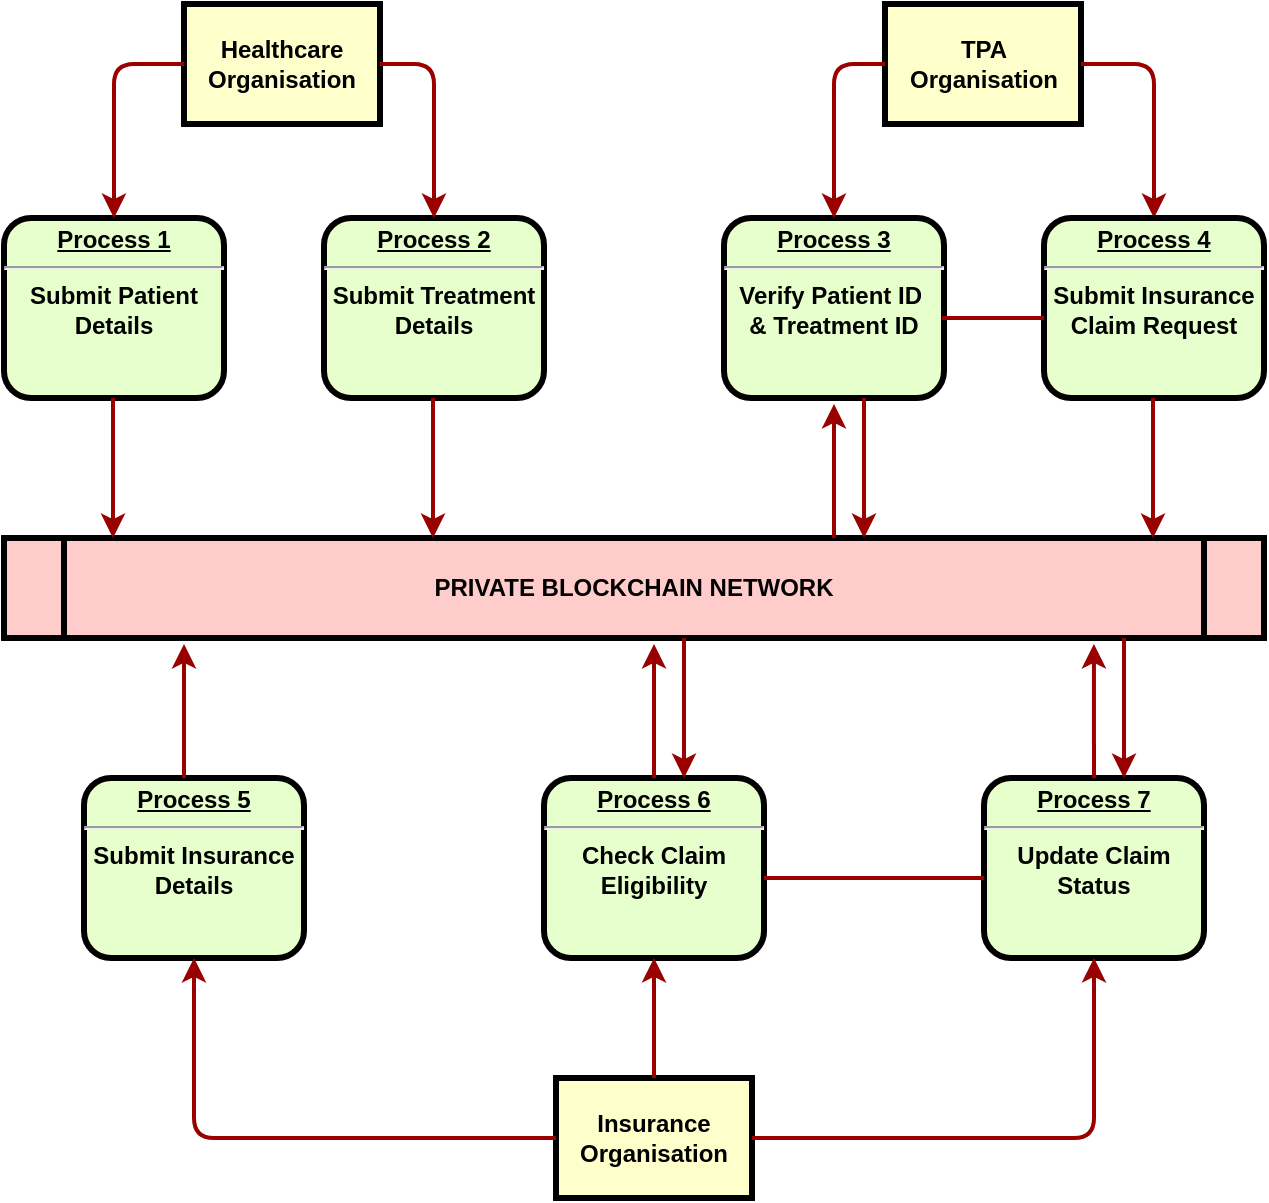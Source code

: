 <mxfile version="24.8.4">
  <diagram name="Page-1" id="c7558073-3199-34d8-9f00-42111426c3f3">
    <mxGraphModel dx="1434" dy="749" grid="0" gridSize="10" guides="1" tooltips="1" connect="1" arrows="1" fold="1" page="1" pageScale="1" pageWidth="827" pageHeight="1169" background="none" math="0" shadow="0">
      <root>
        <mxCell id="0" />
        <mxCell id="1" parent="0" />
        <mxCell id="2" value="&lt;p style=&quot;margin: 0px; margin-top: 4px; text-align: center; text-decoration: underline;&quot;&gt;&lt;strong&gt;Process 1&lt;br&gt;&lt;/strong&gt;&lt;/p&gt;&lt;hr&gt;&lt;div&gt;Submit Patient&lt;/div&gt;&lt;div&gt;Details&lt;br&gt;&lt;/div&gt;" style="verticalAlign=middle;align=center;overflow=fill;fontSize=12;fontFamily=Helvetica;html=1;rounded=1;fontStyle=1;strokeWidth=3;fillColor=#E6FFCC" parent="1" vertex="1">
          <mxGeometry x="80" y="230" width="110" height="90" as="geometry" />
        </mxCell>
        <mxCell id="3" value="Healthcare Organisation" style="whiteSpace=wrap;align=center;verticalAlign=middle;fontStyle=1;strokeWidth=3;fillColor=#FFFFCC" parent="1" vertex="1">
          <mxGeometry x="170" y="123" width="98" height="60" as="geometry" />
        </mxCell>
        <mxCell id="5" value="PRIVATE BLOCKCHAIN NETWORK" style="shape=process;whiteSpace=wrap;align=center;verticalAlign=middle;size=0.048;fontStyle=1;strokeWidth=3;fillColor=#FFCCCC" parent="1" vertex="1">
          <mxGeometry x="80" y="390" width="630" height="50" as="geometry" />
        </mxCell>
        <mxCell id="36" value="" style="edgeStyle=orthogonalEdgeStyle;strokeColor=#990000;strokeWidth=2;exitX=0;exitY=0.5;exitDx=0;exitDy=0;" parent="1" source="3" target="2" edge="1">
          <mxGeometry width="100" height="100" relative="1" as="geometry">
            <mxPoint x="20" y="250" as="sourcePoint" />
            <mxPoint x="120" y="150" as="targetPoint" />
          </mxGeometry>
        </mxCell>
        <mxCell id="OneQrJ_-ErCCQHgOrdbo-96" value="&lt;p style=&quot;margin: 0px; margin-top: 4px; text-align: center; text-decoration: underline;&quot;&gt;&lt;strong&gt;Process 2&lt;br&gt;&lt;/strong&gt;&lt;/p&gt;&lt;hr&gt;&lt;div&gt;Submit Treatment&lt;/div&gt;&lt;div&gt;Details&lt;br&gt;&lt;/div&gt;" style="verticalAlign=middle;align=center;overflow=fill;fontSize=12;fontFamily=Helvetica;html=1;rounded=1;fontStyle=1;strokeWidth=3;fillColor=#E6FFCC" vertex="1" parent="1">
          <mxGeometry x="240" y="230" width="110" height="90" as="geometry" />
        </mxCell>
        <mxCell id="OneQrJ_-ErCCQHgOrdbo-98" value="" style="edgeStyle=orthogonalEdgeStyle;strokeColor=#990000;strokeWidth=2;entryX=0.5;entryY=0;entryDx=0;entryDy=0;exitX=1;exitY=0.5;exitDx=0;exitDy=0;" edge="1" parent="1" source="3" target="OneQrJ_-ErCCQHgOrdbo-96">
          <mxGeometry width="100" height="100" relative="1" as="geometry">
            <mxPoint x="256" y="75.5" as="sourcePoint" />
            <mxPoint x="289" y="144.5" as="targetPoint" />
          </mxGeometry>
        </mxCell>
        <mxCell id="OneQrJ_-ErCCQHgOrdbo-101" value="&lt;p style=&quot;margin: 0px; margin-top: 4px; text-align: center; text-decoration: underline;&quot;&gt;&lt;strong&gt;Process 3&lt;br&gt;&lt;/strong&gt;&lt;/p&gt;&lt;hr&gt;&lt;div&gt;Verify Patient ID&amp;nbsp;&lt;/div&gt;&lt;div&gt;&amp;amp; Treatment ID&lt;br&gt;&lt;/div&gt;" style="verticalAlign=middle;align=center;overflow=fill;fontSize=12;fontFamily=Helvetica;html=1;rounded=1;fontStyle=1;strokeWidth=3;fillColor=#E6FFCC" vertex="1" parent="1">
          <mxGeometry x="440" y="230" width="110" height="90" as="geometry" />
        </mxCell>
        <mxCell id="OneQrJ_-ErCCQHgOrdbo-102" value="TPA Organisation" style="whiteSpace=wrap;align=center;verticalAlign=middle;fontStyle=1;strokeWidth=3;fillColor=#FFFFCC" vertex="1" parent="1">
          <mxGeometry x="520.5" y="123" width="98" height="60" as="geometry" />
        </mxCell>
        <mxCell id="OneQrJ_-ErCCQHgOrdbo-103" value="" style="edgeStyle=orthogonalEdgeStyle;strokeColor=#990000;strokeWidth=2;exitX=0;exitY=0.5;exitDx=0;exitDy=0;" edge="1" parent="1" source="OneQrJ_-ErCCQHgOrdbo-102" target="OneQrJ_-ErCCQHgOrdbo-101">
          <mxGeometry width="100" height="100" relative="1" as="geometry">
            <mxPoint x="300.5" y="250" as="sourcePoint" />
            <mxPoint x="400.5" y="150" as="targetPoint" />
          </mxGeometry>
        </mxCell>
        <mxCell id="OneQrJ_-ErCCQHgOrdbo-104" value="" style="edgeStyle=orthogonalEdgeStyle;strokeColor=#990000;strokeWidth=2;entryX=0.5;entryY=0;entryDx=0;entryDy=0;exitX=1;exitY=0.5;exitDx=0;exitDy=0;" edge="1" parent="1" source="OneQrJ_-ErCCQHgOrdbo-102" target="OneQrJ_-ErCCQHgOrdbo-105">
          <mxGeometry width="100" height="100" relative="1" as="geometry">
            <mxPoint x="536.5" y="75.5" as="sourcePoint" />
            <mxPoint x="693.5" y="232" as="targetPoint" />
          </mxGeometry>
        </mxCell>
        <mxCell id="OneQrJ_-ErCCQHgOrdbo-105" value="&lt;p style=&quot;margin: 0px; margin-top: 4px; text-align: center; text-decoration: underline;&quot;&gt;&lt;strong&gt;Process 4&lt;br&gt;&lt;/strong&gt;&lt;/p&gt;&lt;hr&gt;&lt;div&gt;Submit Insurance&lt;/div&gt;&lt;div&gt;Claim Request&lt;br&gt;&lt;/div&gt;" style="verticalAlign=middle;align=center;overflow=fill;fontSize=12;fontFamily=Helvetica;html=1;rounded=1;fontStyle=1;strokeWidth=3;fillColor=#E6FFCC" vertex="1" parent="1">
          <mxGeometry x="600" y="230" width="110" height="90" as="geometry" />
        </mxCell>
        <mxCell id="OneQrJ_-ErCCQHgOrdbo-110" value="&lt;p style=&quot;margin: 0px; margin-top: 4px; text-align: center; text-decoration: underline;&quot;&gt;&lt;strong&gt;Process 5&lt;br&gt;&lt;/strong&gt;&lt;/p&gt;&lt;hr&gt;&lt;div&gt;Submit Insurance&lt;/div&gt;&lt;div&gt;Details&lt;br&gt;&lt;/div&gt;" style="verticalAlign=middle;align=center;overflow=fill;fontSize=12;fontFamily=Helvetica;html=1;rounded=1;fontStyle=1;strokeWidth=3;fillColor=#E6FFCC" vertex="1" parent="1">
          <mxGeometry x="120" y="510" width="110" height="90" as="geometry" />
        </mxCell>
        <mxCell id="OneQrJ_-ErCCQHgOrdbo-111" value="&lt;p style=&quot;margin: 0px; margin-top: 4px; text-align: center; text-decoration: underline;&quot;&gt;&lt;strong&gt;Process 6&lt;br&gt;&lt;/strong&gt;&lt;/p&gt;&lt;hr&gt;&lt;div&gt;Check Claim&lt;/div&gt;&lt;div&gt;Eligibility&lt;br&gt;&lt;/div&gt;" style="verticalAlign=middle;align=center;overflow=fill;fontSize=12;fontFamily=Helvetica;html=1;rounded=1;fontStyle=1;strokeWidth=3;fillColor=#E6FFCC" vertex="1" parent="1">
          <mxGeometry x="350" y="510" width="110" height="90" as="geometry" />
        </mxCell>
        <mxCell id="OneQrJ_-ErCCQHgOrdbo-112" value="Insurance Organisation" style="whiteSpace=wrap;align=center;verticalAlign=middle;fontStyle=1;strokeWidth=3;fillColor=#FFFFCC" vertex="1" parent="1">
          <mxGeometry x="356" y="660" width="98" height="60" as="geometry" />
        </mxCell>
        <mxCell id="OneQrJ_-ErCCQHgOrdbo-115" value="&lt;p style=&quot;margin: 0px; margin-top: 4px; text-align: center; text-decoration: underline;&quot;&gt;&lt;strong&gt;Process 7&lt;br&gt;&lt;/strong&gt;&lt;/p&gt;&lt;hr&gt;&lt;div&gt;Update Claim&lt;/div&gt;&lt;div&gt;Status&lt;br&gt;&lt;/div&gt;" style="verticalAlign=middle;align=center;overflow=fill;fontSize=12;fontFamily=Helvetica;html=1;rounded=1;fontStyle=1;strokeWidth=3;fillColor=#E6FFCC" vertex="1" parent="1">
          <mxGeometry x="570" y="510" width="110" height="90" as="geometry" />
        </mxCell>
        <mxCell id="OneQrJ_-ErCCQHgOrdbo-116" value="" style="edgeStyle=orthogonalEdgeStyle;strokeColor=#990000;strokeWidth=2;exitX=0;exitY=0.5;exitDx=0;exitDy=0;entryX=0.5;entryY=1;entryDx=0;entryDy=0;" edge="1" parent="1" source="OneQrJ_-ErCCQHgOrdbo-112" target="OneQrJ_-ErCCQHgOrdbo-110">
          <mxGeometry width="100" height="100" relative="1" as="geometry">
            <mxPoint x="206" y="660" as="sourcePoint" />
            <mxPoint x="180" y="747" as="targetPoint" />
          </mxGeometry>
        </mxCell>
        <mxCell id="OneQrJ_-ErCCQHgOrdbo-117" value="" style="edgeStyle=orthogonalEdgeStyle;strokeColor=#990000;strokeWidth=2;exitX=0.5;exitY=0;exitDx=0;exitDy=0;entryX=0.5;entryY=1;entryDx=0;entryDy=0;" edge="1" parent="1" source="OneQrJ_-ErCCQHgOrdbo-112" target="OneQrJ_-ErCCQHgOrdbo-111">
          <mxGeometry width="100" height="100" relative="1" as="geometry">
            <mxPoint x="600" y="700" as="sourcePoint" />
            <mxPoint x="574" y="787" as="targetPoint" />
          </mxGeometry>
        </mxCell>
        <mxCell id="OneQrJ_-ErCCQHgOrdbo-118" value="" style="edgeStyle=orthogonalEdgeStyle;strokeColor=#990000;strokeWidth=2;exitX=1;exitY=0.5;exitDx=0;exitDy=0;entryX=0.5;entryY=1;entryDx=0;entryDy=0;" edge="1" parent="1" source="OneQrJ_-ErCCQHgOrdbo-112" target="OneQrJ_-ErCCQHgOrdbo-115">
          <mxGeometry width="100" height="100" relative="1" as="geometry">
            <mxPoint x="570" y="670" as="sourcePoint" />
            <mxPoint x="544" y="757" as="targetPoint" />
          </mxGeometry>
        </mxCell>
        <mxCell id="OneQrJ_-ErCCQHgOrdbo-119" value="" style="edgeStyle=orthogonalEdgeStyle;strokeColor=#990000;strokeWidth=2;exitX=0.5;exitY=0;exitDx=0;exitDy=0;entryX=0.865;entryY=1.06;entryDx=0;entryDy=0;entryPerimeter=0;" edge="1" parent="1" source="OneQrJ_-ErCCQHgOrdbo-115" target="5">
          <mxGeometry width="100" height="100" relative="1" as="geometry">
            <mxPoint x="550" y="498" as="sourcePoint" />
            <mxPoint x="630" y="460" as="targetPoint" />
          </mxGeometry>
        </mxCell>
        <mxCell id="OneQrJ_-ErCCQHgOrdbo-121" value="" style="edgeStyle=orthogonalEdgeStyle;strokeColor=#990000;strokeWidth=2;exitX=0.5;exitY=0;exitDx=0;exitDy=0;entryX=0.865;entryY=1.06;entryDx=0;entryDy=0;entryPerimeter=0;" edge="1" parent="1">
          <mxGeometry width="100" height="100" relative="1" as="geometry">
            <mxPoint x="405" y="510" as="sourcePoint" />
            <mxPoint x="405" y="443" as="targetPoint" />
            <Array as="points">
              <mxPoint x="405" y="470" />
              <mxPoint x="405" y="470" />
            </Array>
          </mxGeometry>
        </mxCell>
        <mxCell id="OneQrJ_-ErCCQHgOrdbo-122" value="" style="edgeStyle=orthogonalEdgeStyle;strokeColor=#990000;strokeWidth=2;exitX=0.5;exitY=0;exitDx=0;exitDy=0;entryX=0.865;entryY=1.06;entryDx=0;entryDy=0;entryPerimeter=0;" edge="1" parent="1">
          <mxGeometry width="100" height="100" relative="1" as="geometry">
            <mxPoint x="170" y="510" as="sourcePoint" />
            <mxPoint x="170" y="443" as="targetPoint" />
            <Array as="points">
              <mxPoint x="170" y="470" />
              <mxPoint x="170" y="470" />
            </Array>
          </mxGeometry>
        </mxCell>
        <mxCell id="OneQrJ_-ErCCQHgOrdbo-126" value="" style="edgeStyle=orthogonalEdgeStyle;strokeColor=#990000;strokeWidth=2;exitX=0.5;exitY=0;exitDx=0;exitDy=0;entryX=0.865;entryY=1.06;entryDx=0;entryDy=0;entryPerimeter=0;" edge="1" parent="1">
          <mxGeometry width="100" height="100" relative="1" as="geometry">
            <mxPoint x="495" y="390" as="sourcePoint" />
            <mxPoint x="495" y="323" as="targetPoint" />
            <Array as="points">
              <mxPoint x="495" y="340" />
              <mxPoint x="495" y="340" />
            </Array>
          </mxGeometry>
        </mxCell>
        <mxCell id="OneQrJ_-ErCCQHgOrdbo-128" value="" style="strokeColor=#990000;strokeWidth=2;" edge="1" parent="1">
          <mxGeometry width="100" height="100" relative="1" as="geometry">
            <mxPoint x="640" y="440" as="sourcePoint" />
            <mxPoint x="640" y="510" as="targetPoint" />
          </mxGeometry>
        </mxCell>
        <mxCell id="OneQrJ_-ErCCQHgOrdbo-129" value="" style="strokeColor=#990000;strokeWidth=2;" edge="1" parent="1">
          <mxGeometry width="100" height="100" relative="1" as="geometry">
            <mxPoint x="510" y="320" as="sourcePoint" />
            <mxPoint x="510" y="390" as="targetPoint" />
          </mxGeometry>
        </mxCell>
        <mxCell id="OneQrJ_-ErCCQHgOrdbo-130" value="" style="strokeColor=#990000;strokeWidth=2;" edge="1" parent="1">
          <mxGeometry width="100" height="100" relative="1" as="geometry">
            <mxPoint x="420" y="440" as="sourcePoint" />
            <mxPoint x="420" y="510" as="targetPoint" />
          </mxGeometry>
        </mxCell>
        <mxCell id="OneQrJ_-ErCCQHgOrdbo-131" value="" style="strokeColor=#990000;strokeWidth=2;" edge="1" parent="1">
          <mxGeometry width="100" height="100" relative="1" as="geometry">
            <mxPoint x="134.5" y="320" as="sourcePoint" />
            <mxPoint x="134.5" y="390" as="targetPoint" />
          </mxGeometry>
        </mxCell>
        <mxCell id="OneQrJ_-ErCCQHgOrdbo-132" value="" style="strokeColor=#990000;strokeWidth=2;" edge="1" parent="1">
          <mxGeometry width="100" height="100" relative="1" as="geometry">
            <mxPoint x="294.5" y="320" as="sourcePoint" />
            <mxPoint x="294.5" y="390" as="targetPoint" />
          </mxGeometry>
        </mxCell>
        <mxCell id="OneQrJ_-ErCCQHgOrdbo-133" value="" style="strokeColor=#990000;strokeWidth=2;" edge="1" parent="1">
          <mxGeometry width="100" height="100" relative="1" as="geometry">
            <mxPoint x="654.5" y="320" as="sourcePoint" />
            <mxPoint x="654.5" y="390" as="targetPoint" />
          </mxGeometry>
        </mxCell>
        <mxCell id="OneQrJ_-ErCCQHgOrdbo-134" value="" style="strokeColor=#990000;strokeWidth=2;endArrow=none;endFill=0;" edge="1" parent="1">
          <mxGeometry width="100" height="100" relative="1" as="geometry">
            <mxPoint x="549" y="280" as="sourcePoint" />
            <mxPoint x="600" y="280" as="targetPoint" />
          </mxGeometry>
        </mxCell>
        <mxCell id="OneQrJ_-ErCCQHgOrdbo-135" value="" style="strokeColor=#990000;strokeWidth=2;endArrow=none;endFill=0;" edge="1" parent="1">
          <mxGeometry width="100" height="100" relative="1" as="geometry">
            <mxPoint x="460" y="560" as="sourcePoint" />
            <mxPoint x="570" y="560" as="targetPoint" />
          </mxGeometry>
        </mxCell>
      </root>
    </mxGraphModel>
  </diagram>
</mxfile>
